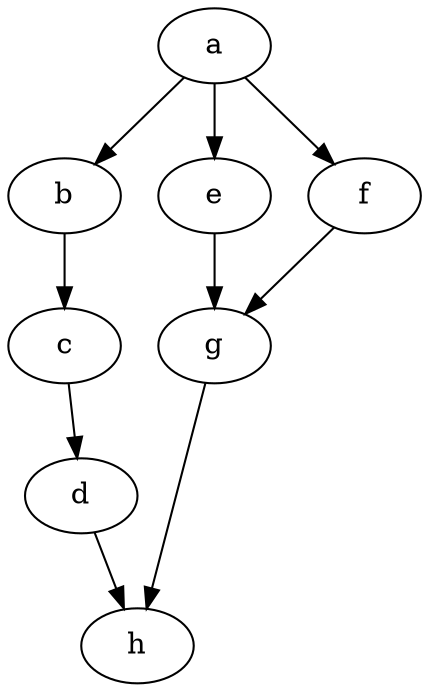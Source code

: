 digraph {
    a -> b; a -> e; a -> f;
    e -> g; f -> g; b -> c;
    c -> d; d -> h;
    g -> h;
}
